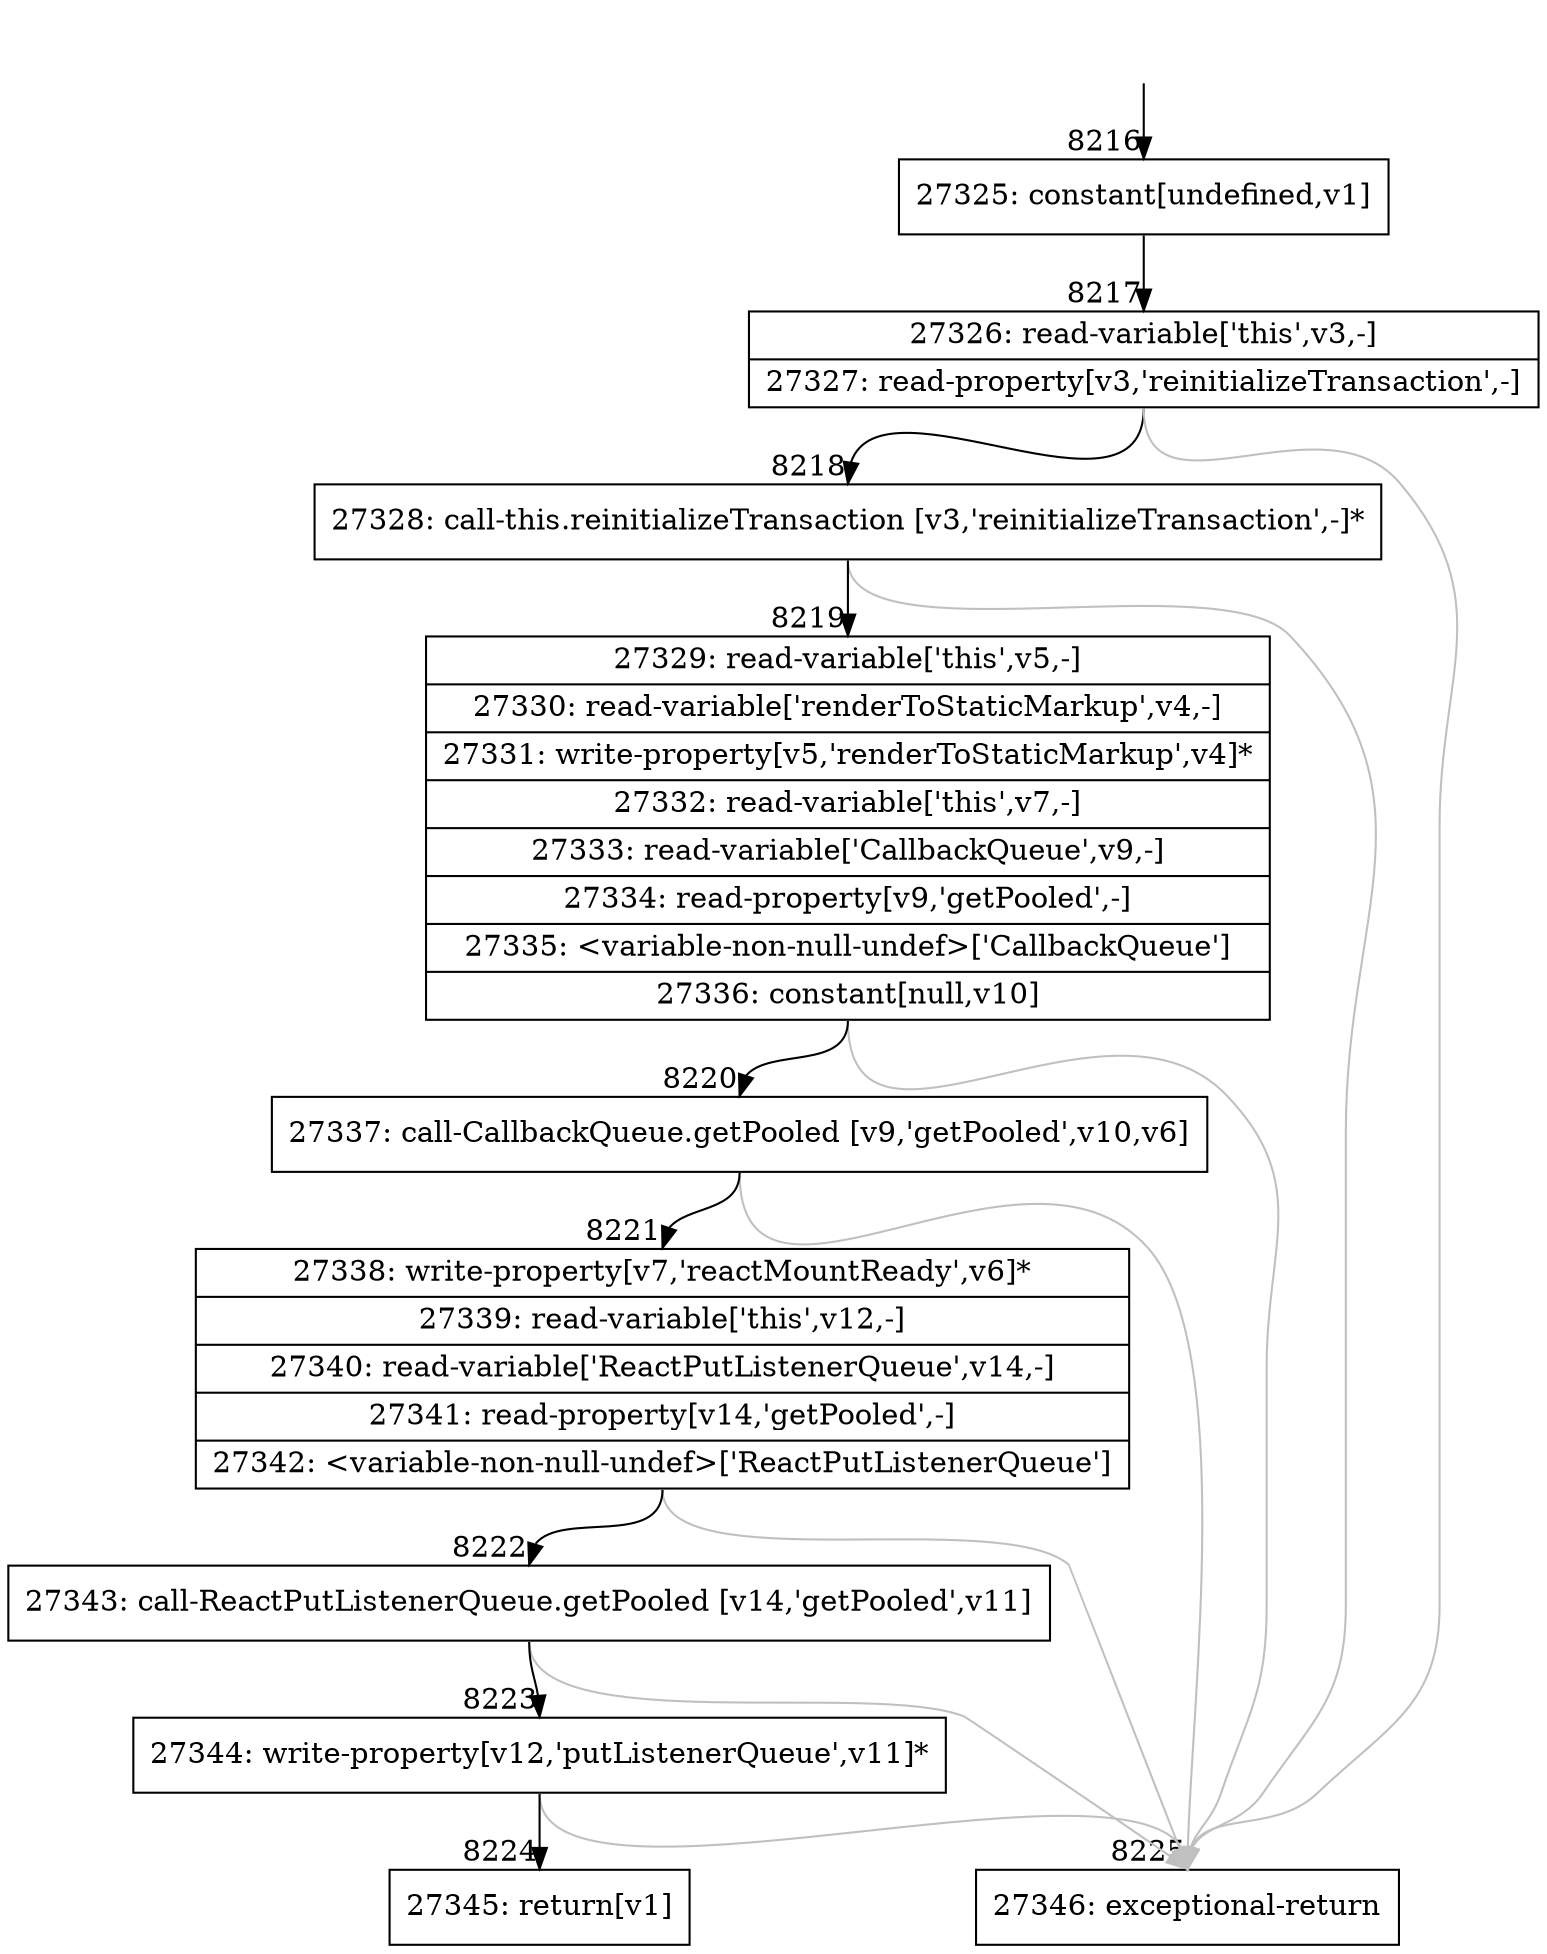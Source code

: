 digraph {
rankdir="TD"
BB_entry602[shape=none,label=""];
BB_entry602 -> BB8216 [tailport=s, headport=n, headlabel="    8216"]
BB8216 [shape=record label="{27325: constant[undefined,v1]}" ] 
BB8216 -> BB8217 [tailport=s, headport=n, headlabel="      8217"]
BB8217 [shape=record label="{27326: read-variable['this',v3,-]|27327: read-property[v3,'reinitializeTransaction',-]}" ] 
BB8217 -> BB8218 [tailport=s, headport=n, headlabel="      8218"]
BB8217 -> BB8225 [tailport=s, headport=n, color=gray, headlabel="      8225"]
BB8218 [shape=record label="{27328: call-this.reinitializeTransaction [v3,'reinitializeTransaction',-]*}" ] 
BB8218 -> BB8219 [tailport=s, headport=n, headlabel="      8219"]
BB8218 -> BB8225 [tailport=s, headport=n, color=gray]
BB8219 [shape=record label="{27329: read-variable['this',v5,-]|27330: read-variable['renderToStaticMarkup',v4,-]|27331: write-property[v5,'renderToStaticMarkup',v4]*|27332: read-variable['this',v7,-]|27333: read-variable['CallbackQueue',v9,-]|27334: read-property[v9,'getPooled',-]|27335: \<variable-non-null-undef\>['CallbackQueue']|27336: constant[null,v10]}" ] 
BB8219 -> BB8220 [tailport=s, headport=n, headlabel="      8220"]
BB8219 -> BB8225 [tailport=s, headport=n, color=gray]
BB8220 [shape=record label="{27337: call-CallbackQueue.getPooled [v9,'getPooled',v10,v6]}" ] 
BB8220 -> BB8221 [tailport=s, headport=n, headlabel="      8221"]
BB8220 -> BB8225 [tailport=s, headport=n, color=gray]
BB8221 [shape=record label="{27338: write-property[v7,'reactMountReady',v6]*|27339: read-variable['this',v12,-]|27340: read-variable['ReactPutListenerQueue',v14,-]|27341: read-property[v14,'getPooled',-]|27342: \<variable-non-null-undef\>['ReactPutListenerQueue']}" ] 
BB8221 -> BB8222 [tailport=s, headport=n, headlabel="      8222"]
BB8221 -> BB8225 [tailport=s, headport=n, color=gray]
BB8222 [shape=record label="{27343: call-ReactPutListenerQueue.getPooled [v14,'getPooled',v11]}" ] 
BB8222 -> BB8223 [tailport=s, headport=n, headlabel="      8223"]
BB8222 -> BB8225 [tailport=s, headport=n, color=gray]
BB8223 [shape=record label="{27344: write-property[v12,'putListenerQueue',v11]*}" ] 
BB8223 -> BB8224 [tailport=s, headport=n, headlabel="      8224"]
BB8223 -> BB8225 [tailport=s, headport=n, color=gray]
BB8224 [shape=record label="{27345: return[v1]}" ] 
BB8225 [shape=record label="{27346: exceptional-return}" ] 
//#$~ 14422
}
